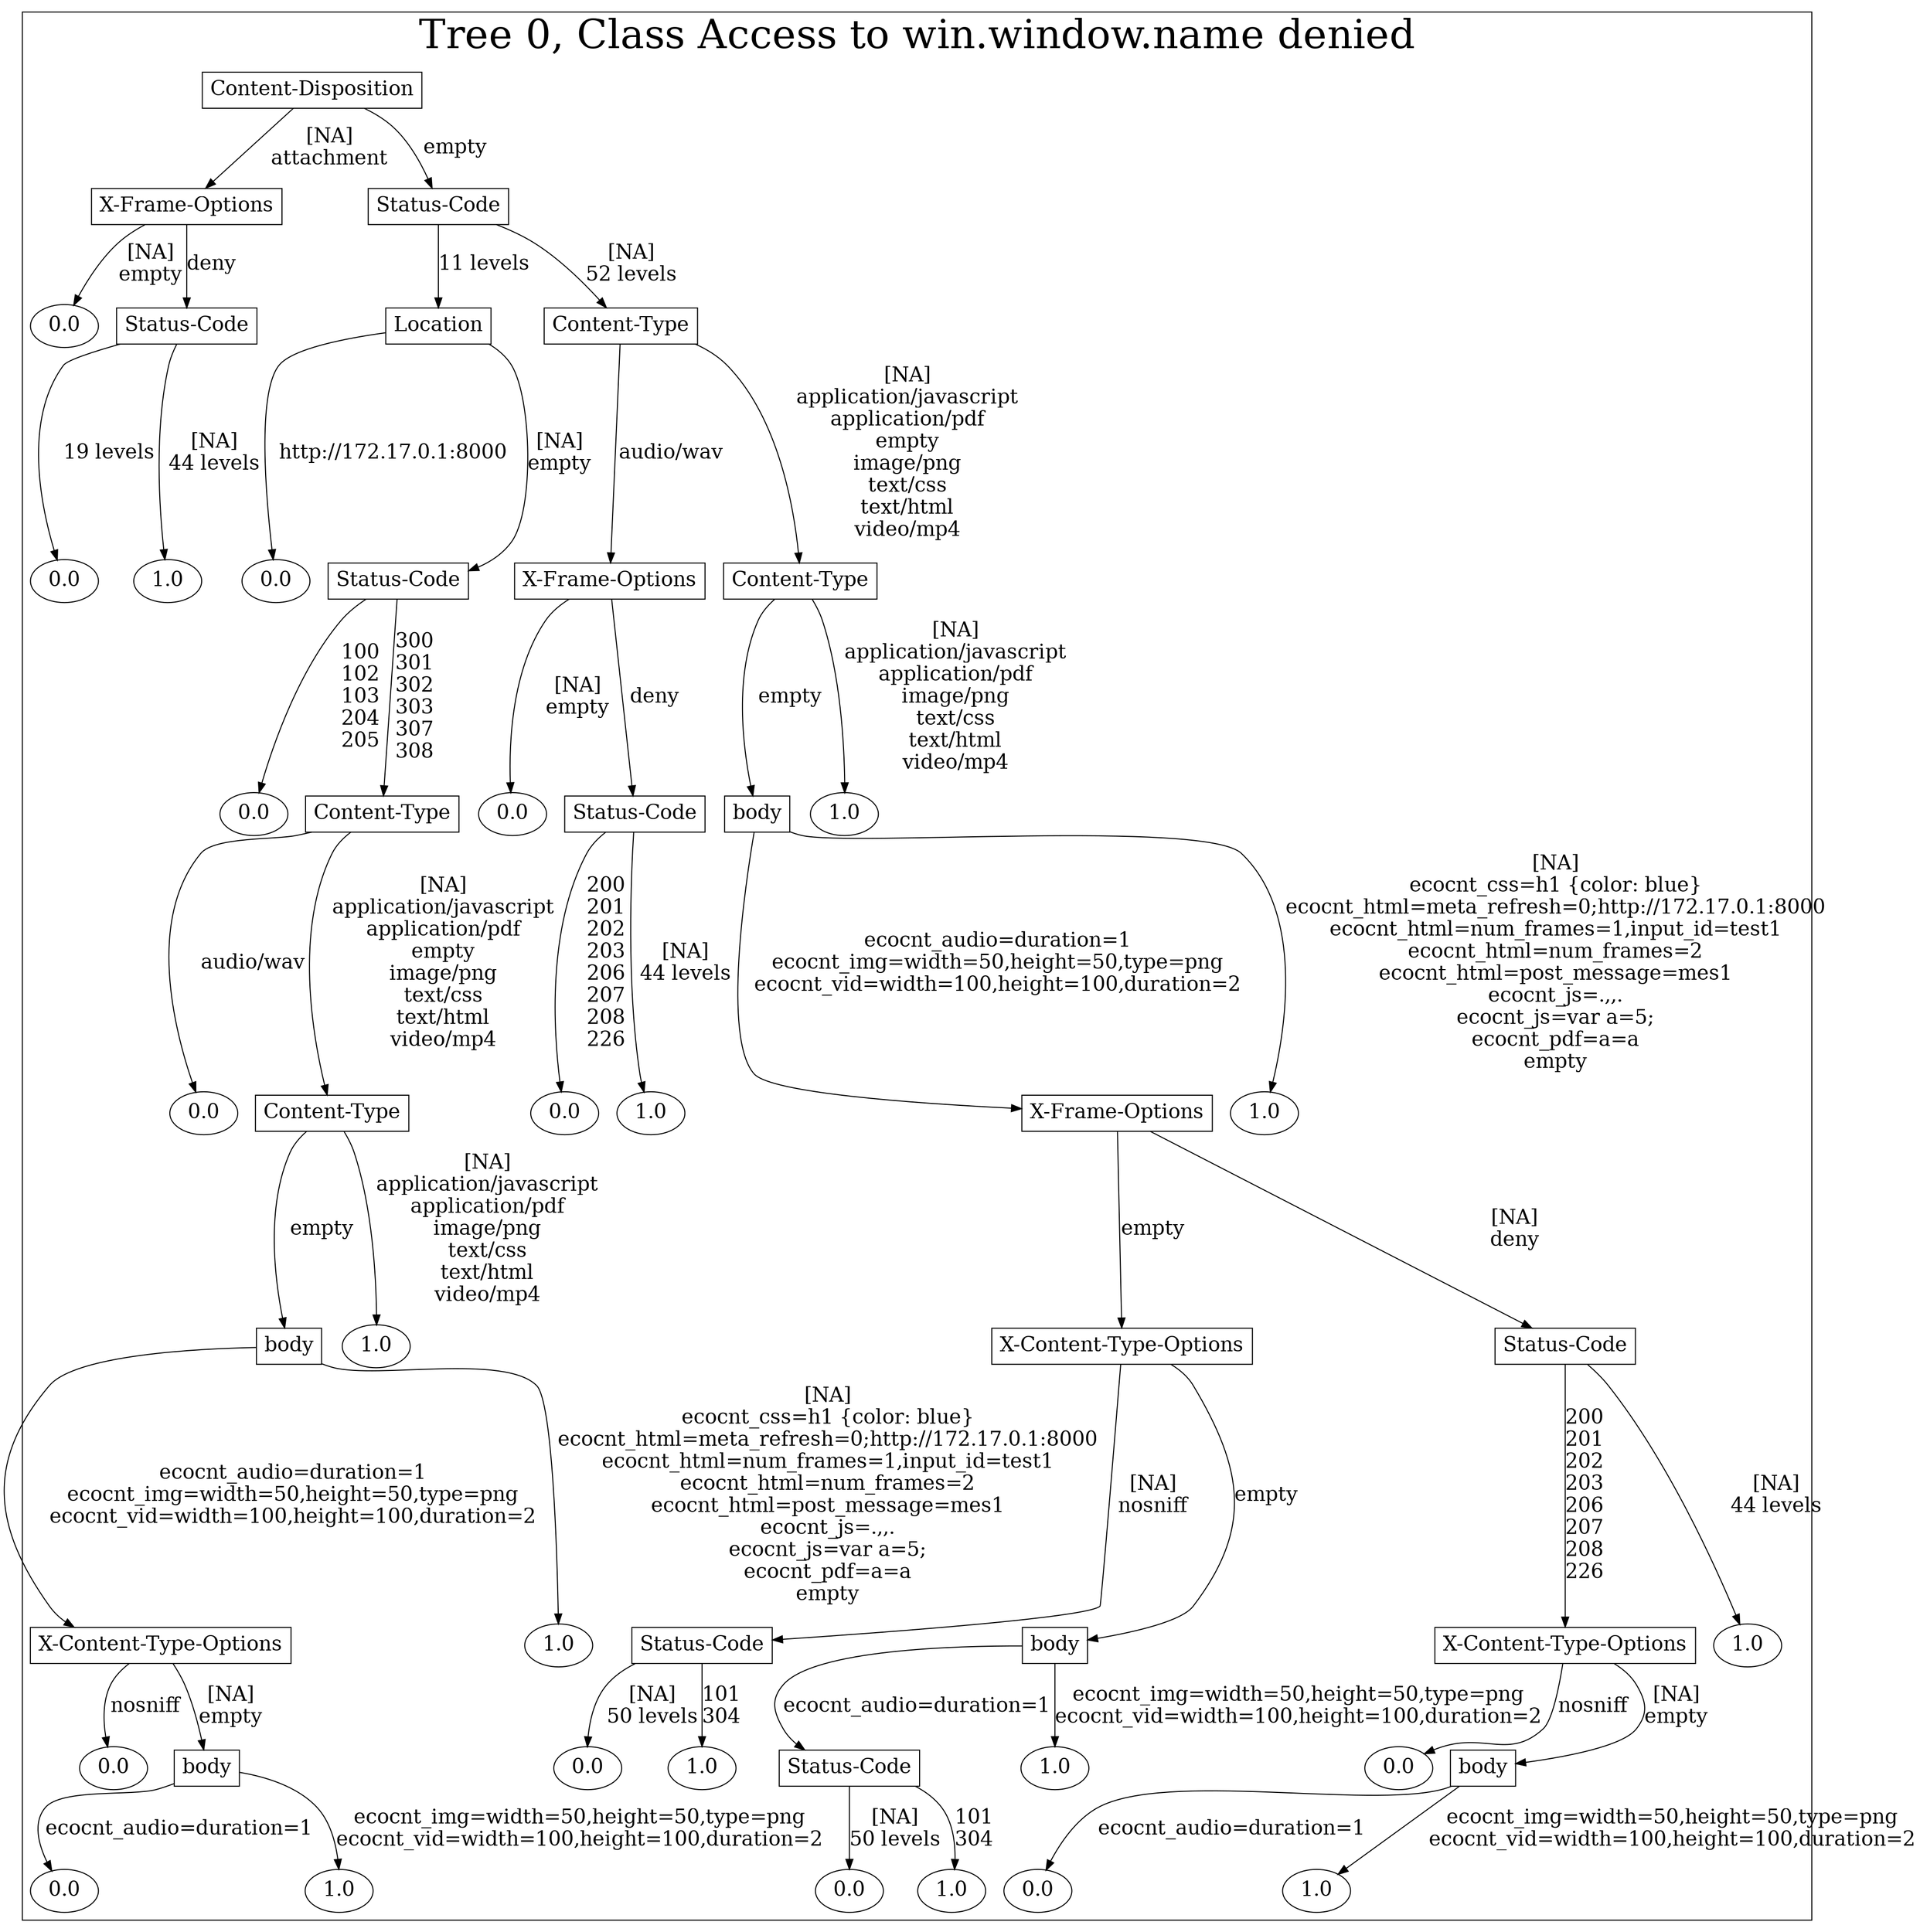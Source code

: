 /*
Generated by:
    http://https://github.com/h2oai/h2o-3/tree/master/h2o-genmodel/src/main/java/hex/genmodel/tools/PrintMojo.java
*/

/*
On a mac:

$ brew install graphviz
$ dot -Tpng file.gv -o file.png
$ open file.png
*/

digraph G {

subgraph cluster_0 {
/* Nodes */

/* Level 0 */
{
"SG_0_Node_0" [shape=box, fontsize=20, label="Content-Disposition"]
}

/* Level 1 */
{
"SG_0_Node_1" [shape=box, fontsize=20, label="X-Frame-Options"]
"SG_0_Node_2" [shape=box, fontsize=20, label="Status-Code"]
}

/* Level 2 */
{
"SG_0_Node_24" [fontsize=20, label="0.0"]
"SG_0_Node_3" [shape=box, fontsize=20, label="Status-Code"]
"SG_0_Node_4" [shape=box, fontsize=20, label="Location"]
"SG_0_Node_5" [shape=box, fontsize=20, label="Content-Type"]
}

/* Level 3 */
{
"SG_0_Node_25" [fontsize=20, label="0.0"]
"SG_0_Node_26" [fontsize=20, label="1.0"]
"SG_0_Node_27" [fontsize=20, label="0.0"]
"SG_0_Node_6" [shape=box, fontsize=20, label="Status-Code"]
"SG_0_Node_7" [shape=box, fontsize=20, label="X-Frame-Options"]
"SG_0_Node_8" [shape=box, fontsize=20, label="Content-Type"]
}

/* Level 4 */
{
"SG_0_Node_28" [fontsize=20, label="0.0"]
"SG_0_Node_9" [shape=box, fontsize=20, label="Content-Type"]
"SG_0_Node_29" [fontsize=20, label="0.0"]
"SG_0_Node_10" [shape=box, fontsize=20, label="Status-Code"]
"SG_0_Node_11" [shape=box, fontsize=20, label="body"]
"SG_0_Node_30" [fontsize=20, label="1.0"]
}

/* Level 5 */
{
"SG_0_Node_31" [fontsize=20, label="0.0"]
"SG_0_Node_12" [shape=box, fontsize=20, label="Content-Type"]
"SG_0_Node_32" [fontsize=20, label="0.0"]
"SG_0_Node_33" [fontsize=20, label="1.0"]
"SG_0_Node_13" [shape=box, fontsize=20, label="X-Frame-Options"]
"SG_0_Node_34" [fontsize=20, label="1.0"]
}

/* Level 6 */
{
"SG_0_Node_14" [shape=box, fontsize=20, label="body"]
"SG_0_Node_35" [fontsize=20, label="1.0"]
"SG_0_Node_15" [shape=box, fontsize=20, label="X-Content-Type-Options"]
"SG_0_Node_16" [shape=box, fontsize=20, label="Status-Code"]
}

/* Level 7 */
{
"SG_0_Node_17" [shape=box, fontsize=20, label="X-Content-Type-Options"]
"SG_0_Node_36" [fontsize=20, label="1.0"]
"SG_0_Node_18" [shape=box, fontsize=20, label="Status-Code"]
"SG_0_Node_19" [shape=box, fontsize=20, label="body"]
"SG_0_Node_20" [shape=box, fontsize=20, label="X-Content-Type-Options"]
"SG_0_Node_37" [fontsize=20, label="1.0"]
}

/* Level 8 */
{
"SG_0_Node_38" [fontsize=20, label="0.0"]
"SG_0_Node_21" [shape=box, fontsize=20, label="body"]
"SG_0_Node_39" [fontsize=20, label="0.0"]
"SG_0_Node_40" [fontsize=20, label="1.0"]
"SG_0_Node_22" [shape=box, fontsize=20, label="Status-Code"]
"SG_0_Node_41" [fontsize=20, label="1.0"]
"SG_0_Node_42" [fontsize=20, label="0.0"]
"SG_0_Node_23" [shape=box, fontsize=20, label="body"]
}

/* Level 9 */
{
"SG_0_Node_43" [fontsize=20, label="0.0"]
"SG_0_Node_44" [fontsize=20, label="1.0"]
"SG_0_Node_45" [fontsize=20, label="0.0"]
"SG_0_Node_46" [fontsize=20, label="1.0"]
"SG_0_Node_47" [fontsize=20, label="0.0"]
"SG_0_Node_48" [fontsize=20, label="1.0"]
}

/* Edges */
"SG_0_Node_0" -> "SG_0_Node_1" [fontsize=20, label="[NA]
attachment
"]
"SG_0_Node_0" -> "SG_0_Node_2" [fontsize=20, label="empty
"]
"SG_0_Node_2" -> "SG_0_Node_4" [fontsize=20, label="11 levels
"]
"SG_0_Node_2" -> "SG_0_Node_5" [fontsize=20, label="[NA]
52 levels
"]
"SG_0_Node_5" -> "SG_0_Node_7" [fontsize=20, label="audio/wav
"]
"SG_0_Node_5" -> "SG_0_Node_8" [fontsize=20, label="[NA]
application/javascript
application/pdf
empty
image/png
text/css
text/html
video/mp4
"]
"SG_0_Node_8" -> "SG_0_Node_11" [fontsize=20, label="empty
"]
"SG_0_Node_8" -> "SG_0_Node_30" [fontsize=20, label="[NA]
application/javascript
application/pdf
image/png
text/css
text/html
video/mp4
"]
"SG_0_Node_11" -> "SG_0_Node_13" [fontsize=20, label="ecocnt_audio=duration=1
ecocnt_img=width=50,height=50,type=png
ecocnt_vid=width=100,height=100,duration=2
"]
"SG_0_Node_11" -> "SG_0_Node_34" [fontsize=20, label="[NA]
ecocnt_css=h1 {color: blue}
ecocnt_html=meta_refresh=0;http://172.17.0.1:8000
ecocnt_html=num_frames=1,input_id=test1
ecocnt_html=num_frames=2
ecocnt_html=post_message=mes1
ecocnt_js=.,,.
ecocnt_js=var a=5;
ecocnt_pdf=a=a
empty
"]
"SG_0_Node_13" -> "SG_0_Node_15" [fontsize=20, label="empty
"]
"SG_0_Node_13" -> "SG_0_Node_16" [fontsize=20, label="[NA]
deny
"]
"SG_0_Node_16" -> "SG_0_Node_20" [fontsize=20, label="200
201
202
203
206
207
208
226
"]
"SG_0_Node_16" -> "SG_0_Node_37" [fontsize=20, label="[NA]
44 levels
"]
"SG_0_Node_20" -> "SG_0_Node_42" [fontsize=20, label="nosniff
"]
"SG_0_Node_20" -> "SG_0_Node_23" [fontsize=20, label="[NA]
empty
"]
"SG_0_Node_23" -> "SG_0_Node_47" [fontsize=20, label="ecocnt_audio=duration=1
"]
"SG_0_Node_23" -> "SG_0_Node_48" [fontsize=20, label="ecocnt_img=width=50,height=50,type=png
ecocnt_vid=width=100,height=100,duration=2
"]
"SG_0_Node_15" -> "SG_0_Node_18" [fontsize=20, label="[NA]
nosniff
"]
"SG_0_Node_15" -> "SG_0_Node_19" [fontsize=20, label="empty
"]
"SG_0_Node_19" -> "SG_0_Node_22" [fontsize=20, label="ecocnt_audio=duration=1
"]
"SG_0_Node_19" -> "SG_0_Node_41" [fontsize=20, label="ecocnt_img=width=50,height=50,type=png
ecocnt_vid=width=100,height=100,duration=2
"]
"SG_0_Node_22" -> "SG_0_Node_45" [fontsize=20, label="[NA]
50 levels
"]
"SG_0_Node_22" -> "SG_0_Node_46" [fontsize=20, label="101
304
"]
"SG_0_Node_18" -> "SG_0_Node_39" [fontsize=20, label="[NA]
50 levels
"]
"SG_0_Node_18" -> "SG_0_Node_40" [fontsize=20, label="101
304
"]
"SG_0_Node_7" -> "SG_0_Node_29" [fontsize=20, label="[NA]
empty
"]
"SG_0_Node_7" -> "SG_0_Node_10" [fontsize=20, label="deny
"]
"SG_0_Node_10" -> "SG_0_Node_32" [fontsize=20, label="200
201
202
203
206
207
208
226
"]
"SG_0_Node_10" -> "SG_0_Node_33" [fontsize=20, label="[NA]
44 levels
"]
"SG_0_Node_4" -> "SG_0_Node_27" [fontsize=20, label="http://172.17.0.1:8000
"]
"SG_0_Node_4" -> "SG_0_Node_6" [fontsize=20, label="[NA]
empty
"]
"SG_0_Node_6" -> "SG_0_Node_28" [fontsize=20, label="100
102
103
204
205
"]
"SG_0_Node_6" -> "SG_0_Node_9" [fontsize=20, label="300
301
302
303
307
308
"]
"SG_0_Node_9" -> "SG_0_Node_31" [fontsize=20, label="audio/wav
"]
"SG_0_Node_9" -> "SG_0_Node_12" [fontsize=20, label="[NA]
application/javascript
application/pdf
empty
image/png
text/css
text/html
video/mp4
"]
"SG_0_Node_12" -> "SG_0_Node_14" [fontsize=20, label="empty
"]
"SG_0_Node_12" -> "SG_0_Node_35" [fontsize=20, label="[NA]
application/javascript
application/pdf
image/png
text/css
text/html
video/mp4
"]
"SG_0_Node_14" -> "SG_0_Node_17" [fontsize=20, label="ecocnt_audio=duration=1
ecocnt_img=width=50,height=50,type=png
ecocnt_vid=width=100,height=100,duration=2
"]
"SG_0_Node_14" -> "SG_0_Node_36" [fontsize=20, label="[NA]
ecocnt_css=h1 {color: blue}
ecocnt_html=meta_refresh=0;http://172.17.0.1:8000
ecocnt_html=num_frames=1,input_id=test1
ecocnt_html=num_frames=2
ecocnt_html=post_message=mes1
ecocnt_js=.,,.
ecocnt_js=var a=5;
ecocnt_pdf=a=a
empty
"]
"SG_0_Node_17" -> "SG_0_Node_38" [fontsize=20, label="nosniff
"]
"SG_0_Node_17" -> "SG_0_Node_21" [fontsize=20, label="[NA]
empty
"]
"SG_0_Node_21" -> "SG_0_Node_43" [fontsize=20, label="ecocnt_audio=duration=1
"]
"SG_0_Node_21" -> "SG_0_Node_44" [fontsize=20, label="ecocnt_img=width=50,height=50,type=png
ecocnt_vid=width=100,height=100,duration=2
"]
"SG_0_Node_1" -> "SG_0_Node_24" [fontsize=20, label="[NA]
empty
"]
"SG_0_Node_1" -> "SG_0_Node_3" [fontsize=20, label="deny
"]
"SG_0_Node_3" -> "SG_0_Node_25" [fontsize=20, label="19 levels
"]
"SG_0_Node_3" -> "SG_0_Node_26" [fontsize=20, label="[NA]
44 levels
"]

fontsize=40
label="Tree 0, Class Access to win.window.name denied"
}

}

